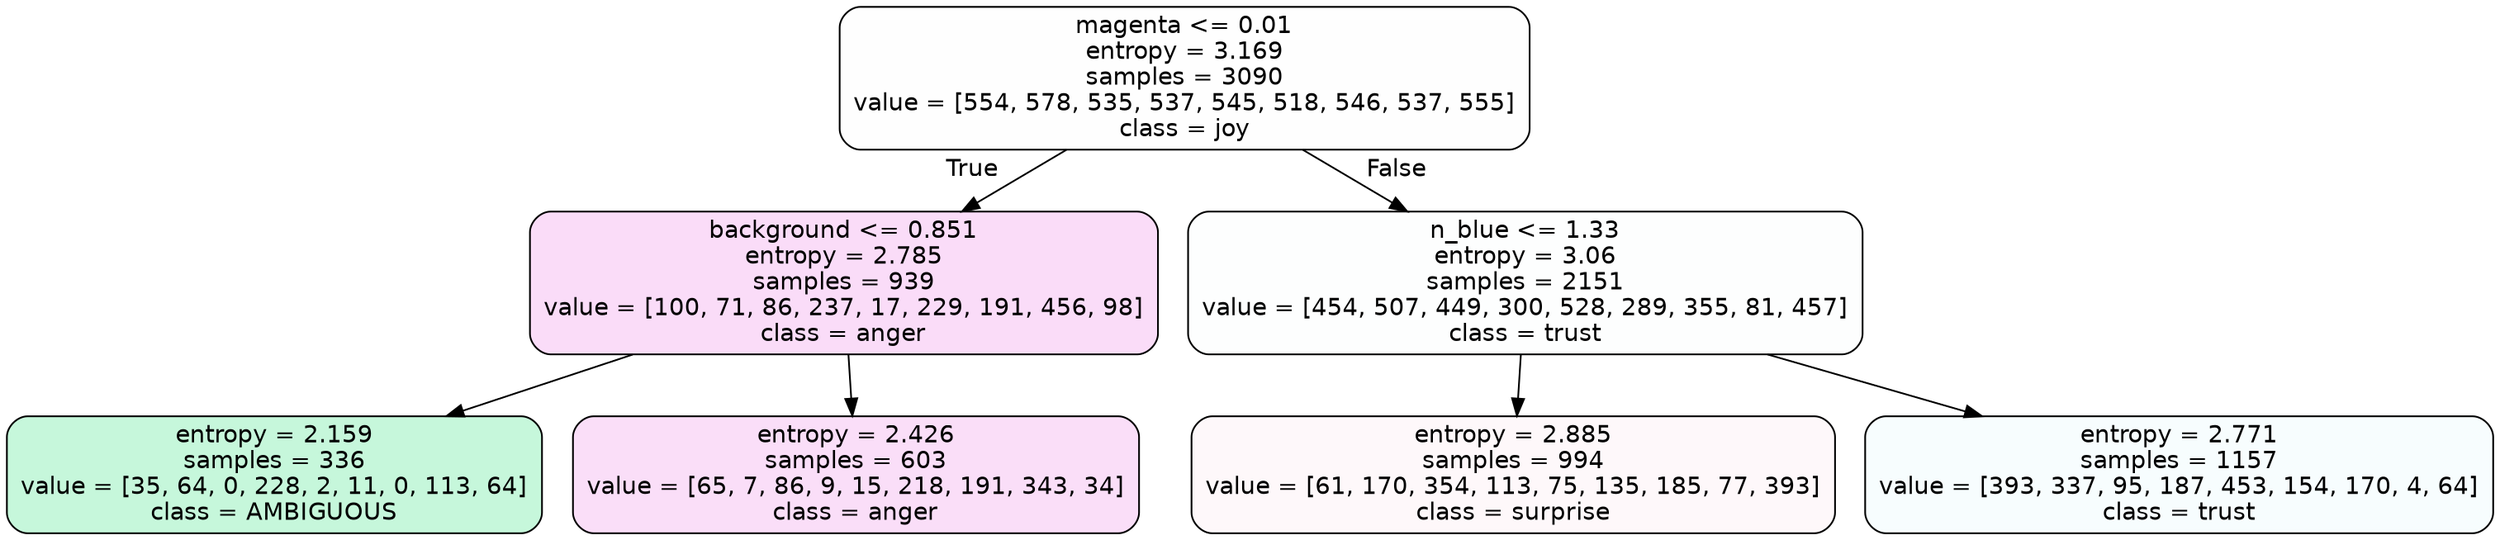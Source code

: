 digraph Tree {
node [shape=box, style="filled, rounded", color="black", fontname=helvetica] ;
edge [fontname=helvetica] ;
0 [label="magenta <= 0.01\nentropy = 3.169\nsamples = 3090\nvalue = [554, 578, 535, 537, 545, 518, 546, 537, 555]\nclass = joy", fillcolor="#d7e53901"] ;
1 [label="background <= 0.851\nentropy = 2.785\nsamples = 939\nvalue = [100, 71, 86, 237, 17, 229, 191, 456, 98]\nclass = anger", fillcolor="#e539d72d"] ;
0 -> 1 [labeldistance=2.5, labelangle=45, headlabel="True"] ;
2 [label="entropy = 2.159\nsamples = 336\nvalue = [35, 64, 0, 228, 2, 11, 0, 113, 64]\nclass = AMBIGUOUS", fillcolor="#39e58149"] ;
1 -> 2 ;
3 [label="entropy = 2.426\nsamples = 603\nvalue = [65, 7, 86, 9, 15, 218, 191, 343, 34]\nclass = anger", fillcolor="#e539d72a"] ;
1 -> 3 ;
4 [label="n_blue <= 1.33\nentropy = 3.06\nsamples = 2151\nvalue = [454, 507, 449, 300, 528, 289, 355, 81, 457]\nclass = trust", fillcolor="#39d7e502"] ;
0 -> 4 [labeldistance=2.5, labelangle=-45, headlabel="False"] ;
5 [label="entropy = 2.885\nsamples = 994\nvalue = [61, 170, 354, 113, 75, 135, 185, 77, 393]\nclass = surprise", fillcolor="#e5396408"] ;
4 -> 5 ;
6 [label="entropy = 2.771\nsamples = 1157\nvalue = [393, 337, 95, 187, 453, 154, 170, 4, 64]\nclass = trust", fillcolor="#39d7e50a"] ;
4 -> 6 ;
}